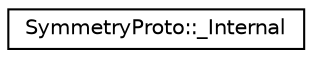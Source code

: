 digraph "Graphical Class Hierarchy"
{
 // LATEX_PDF_SIZE
  edge [fontname="Helvetica",fontsize="10",labelfontname="Helvetica",labelfontsize="10"];
  node [fontname="Helvetica",fontsize="10",shape=record];
  rankdir="LR";
  Node0 [label="SymmetryProto::_Internal",height=0.2,width=0.4,color="black", fillcolor="white", style="filled",URL="$classoperations__research_1_1sat_1_1_symmetry_proto_1_1___internal.html",tooltip=" "];
}
